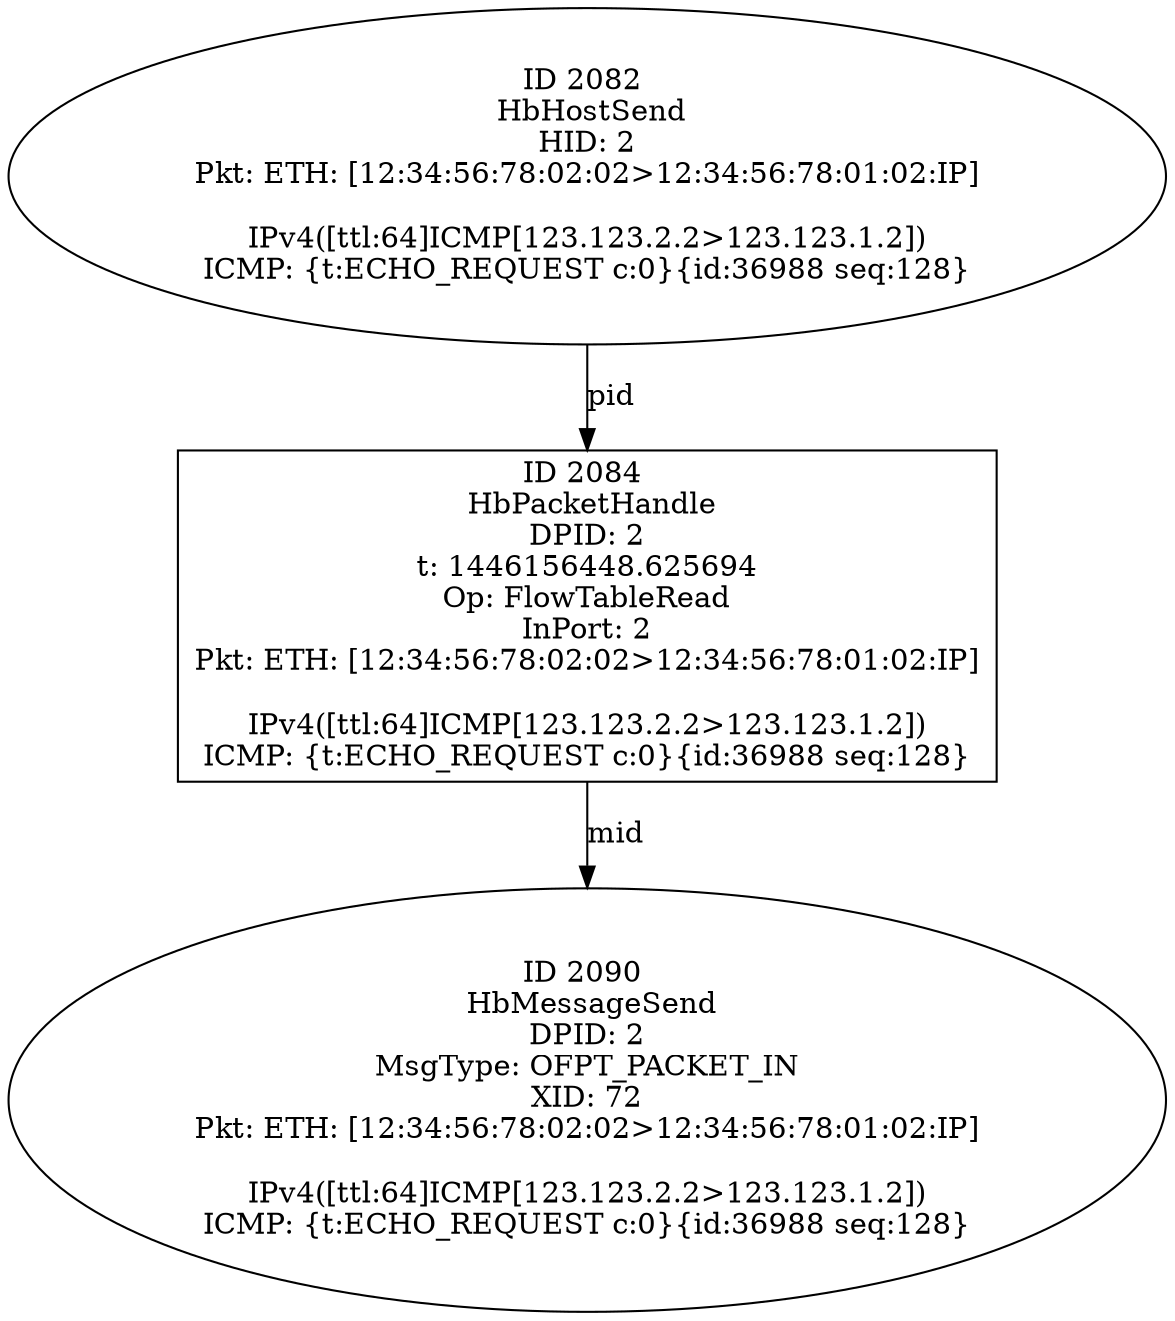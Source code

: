 strict digraph G {
2082 [shape=oval, event=<hb_events.HbHostSend object at 0x10f185950>, label="ID 2082 
 HbHostSend
HID: 2
Pkt: ETH: [12:34:56:78:02:02>12:34:56:78:01:02:IP]

IPv4([ttl:64]ICMP[123.123.2.2>123.123.1.2])
ICMP: {t:ECHO_REQUEST c:0}{id:36988 seq:128}"];
2084 [shape=box, event=<hb_events.HbPacketHandle object at 0x10f185b90>, label="ID 2084 
 HbPacketHandle
DPID: 2
t: 1446156448.625694
Op: FlowTableRead
InPort: 2
Pkt: ETH: [12:34:56:78:02:02>12:34:56:78:01:02:IP]

IPv4([ttl:64]ICMP[123.123.2.2>123.123.1.2])
ICMP: {t:ECHO_REQUEST c:0}{id:36988 seq:128}"];
2090 [shape=oval, event=<hb_events.HbMessageSend object at 0x10f18c390>, label="ID 2090 
 HbMessageSend
DPID: 2
MsgType: OFPT_PACKET_IN
XID: 72
Pkt: ETH: [12:34:56:78:02:02>12:34:56:78:01:02:IP]

IPv4([ttl:64]ICMP[123.123.2.2>123.123.1.2])
ICMP: {t:ECHO_REQUEST c:0}{id:36988 seq:128}"];
2082 -> 2084  [rel=pid, label=pid];
2084 -> 2090  [rel=mid, label=mid];
}

